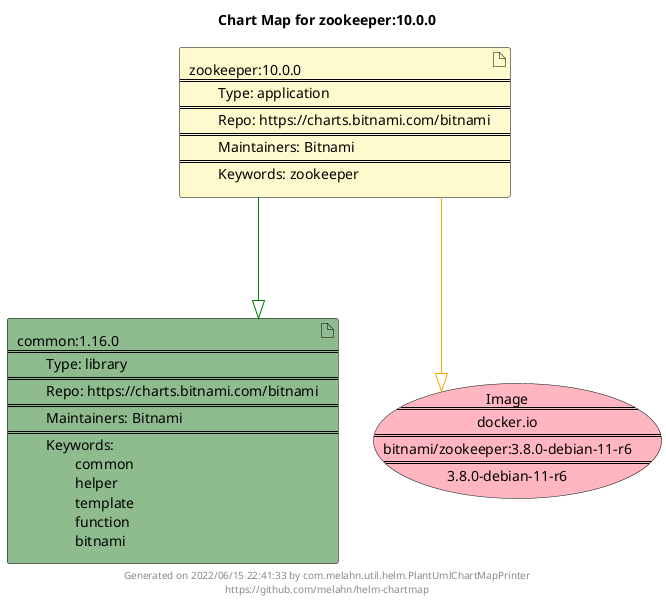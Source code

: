 @startuml
skinparam linetype ortho
skinparam backgroundColor white
skinparam usecaseBorderColor black
skinparam usecaseArrowColor LightSlateGray
skinparam artifactBorderColor black
skinparam artifactArrowColor LightSlateGray

title Chart Map for zookeeper:10.0.0

'There are 2 referenced Helm Charts
artifact "common:1.16.0\n====\n\tType: library\n====\n\tRepo: https://charts.bitnami.com/bitnami\n====\n\tMaintainers: Bitnami\n====\n\tKeywords: \n\t\tcommon\n\t\thelper\n\t\ttemplate\n\t\tfunction\n\t\tbitnami" as common_1_16_0 #DarkSeaGreen
artifact "zookeeper:10.0.0\n====\n\tType: application\n====\n\tRepo: https://charts.bitnami.com/bitnami\n====\n\tMaintainers: Bitnami\n====\n\tKeywords: zookeeper" as zookeeper_10_0_0 #LemonChiffon

'There is one referenced Docker Image
usecase "Image\n====\ndocker.io\n====\nbitnami/zookeeper:3.8.0-debian-11-r6\n====\n3.8.0-debian-11-r6" as docker_io_bitnami_zookeeper_3_8_0_debian_11_r6 #LightPink

'Chart Dependencies
zookeeper_10_0_0--[#green]-|>common_1_16_0
zookeeper_10_0_0--[#orange]-|>docker_io_bitnami_zookeeper_3_8_0_debian_11_r6

center footer Generated on 2022/06/15 22:41:33 by com.melahn.util.helm.PlantUmlChartMapPrinter\nhttps://github.com/melahn/helm-chartmap
@enduml
